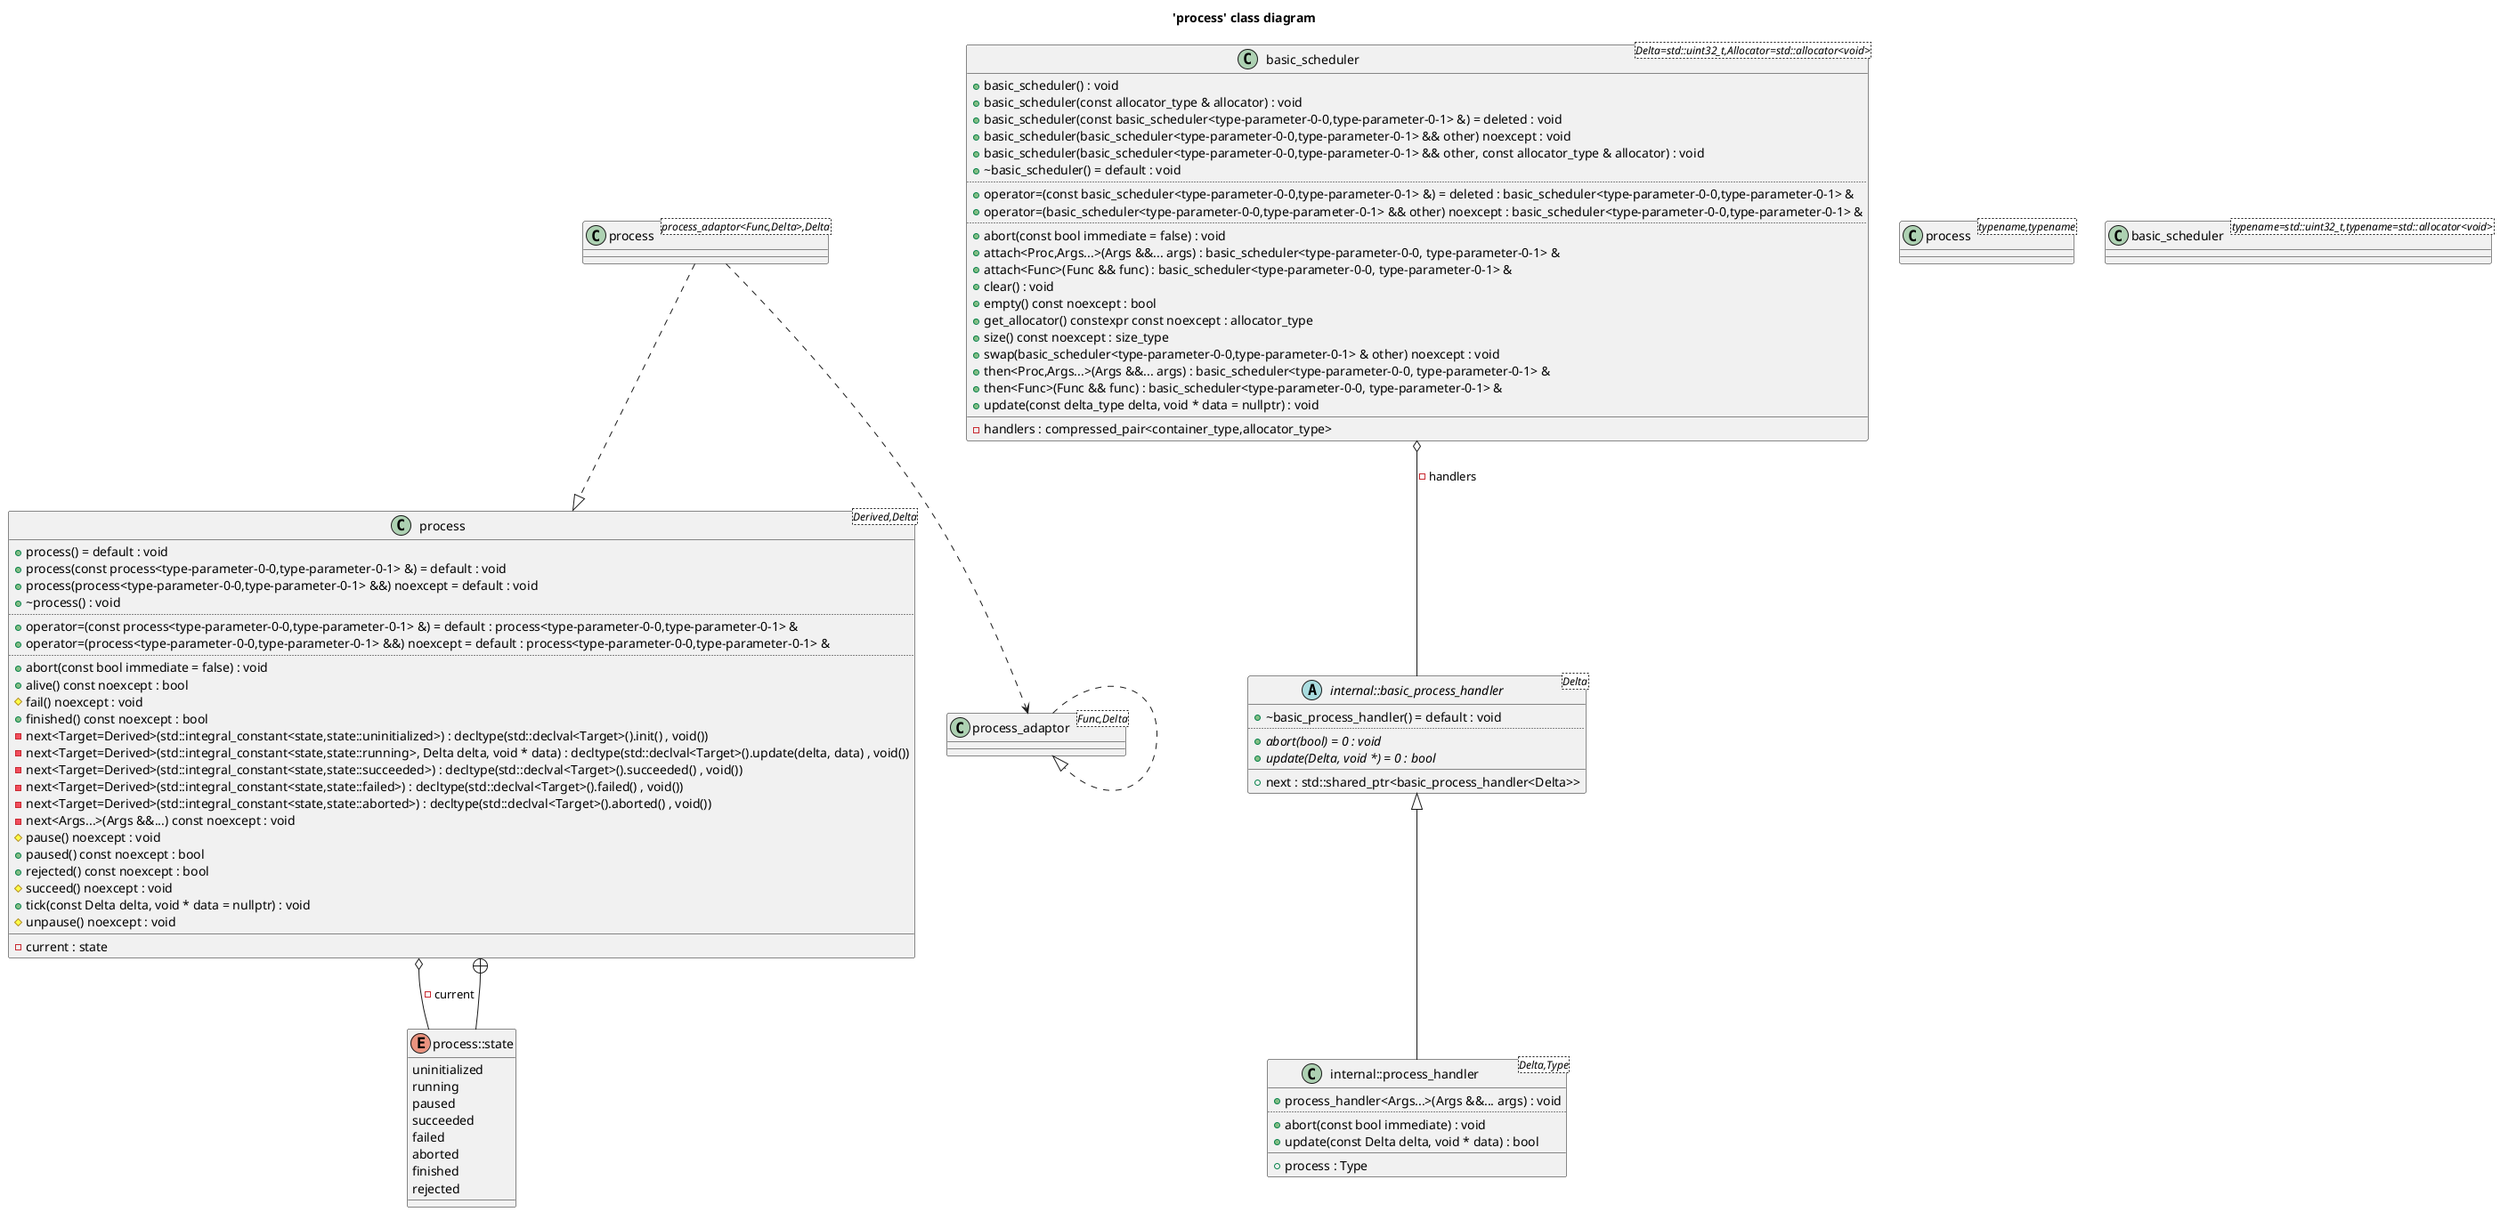 @startuml
title 'process' class diagram
class "process<Derived,Delta>" as C_0018001750142984279989
class C_0018001750142984279989 [[https://github.com/skypjack/entt/blob/4a2d1a8541228a90e02a873dba6a980506c42c03/src/entt/process/process.hpp#L71{process}]] {
+process() = default : void [[[https://github.com/skypjack/entt/blob/4a2d1a8541228a90e02a873dba6a980506c42c03/src/entt/process/process.hpp#L170{process}]]]
+process(const process<type-parameter-0-0,type-parameter-0-1> &) = default : void [[[https://github.com/skypjack/entt/blob/4a2d1a8541228a90e02a873dba6a980506c42c03/src/entt/process/process.hpp#L173{process}]]]
+process(process<type-parameter-0-0,type-parameter-0-1> &&) noexcept = default : void [[[https://github.com/skypjack/entt/blob/4a2d1a8541228a90e02a873dba6a980506c42c03/src/entt/process/process.hpp#L176{process}]]]
+~process() : void [[[https://github.com/skypjack/entt/blob/4a2d1a8541228a90e02a873dba6a980506c42c03/src/entt/process/process.hpp#L191{~process}]]]
..
+operator=(const process<type-parameter-0-0,type-parameter-0-1> &) = default : process<type-parameter-0-0,type-parameter-0-1> & [[[https://github.com/skypjack/entt/blob/4a2d1a8541228a90e02a873dba6a980506c42c03/src/entt/process/process.hpp#L182{operator=}]]]
+operator=(process<type-parameter-0-0,type-parameter-0-1> &&) noexcept = default : process<type-parameter-0-0,type-parameter-0-1> & [[[https://github.com/skypjack/entt/blob/4a2d1a8541228a90e02a873dba6a980506c42c03/src/entt/process/process.hpp#L188{operator=}]]]
..
+abort(const bool immediate = false) : void [[[https://github.com/skypjack/entt/blob/4a2d1a8541228a90e02a873dba6a980506c42c03/src/entt/process/process.hpp#L203{abort}]]]
+alive() const noexcept : bool [[[https://github.com/skypjack/entt/blob/4a2d1a8541228a90e02a873dba6a980506c42c03/src/entt/process/process.hpp#L217{alive}]]]
#fail() noexcept : void [[[https://github.com/skypjack/entt/blob/4a2d1a8541228a90e02a873dba6a980506c42c03/src/entt/process/process.hpp#L135{fail}]]]
+finished() const noexcept : bool [[[https://github.com/skypjack/entt/blob/4a2d1a8541228a90e02a873dba6a980506c42c03/src/entt/process/process.hpp#L225{finished}]]]
-next<Target=Derived>(std::integral_constant<state,state::uninitialized>) : decltype(std::declval<Target>().init() , void())
-next<Target=Derived>(std::integral_constant<state,state::running>, Delta delta, void * data) : decltype(std::declval<Target>().update(delta, data) , void())
-next<Target=Derived>(std::integral_constant<state,state::succeeded>) : decltype(std::declval<Target>().succeeded() , void())
-next<Target=Derived>(std::integral_constant<state,state::failed>) : decltype(std::declval<Target>().failed() , void())
-next<Target=Derived>(std::integral_constant<state,state::aborted>) : decltype(std::declval<Target>().aborted() , void())
-next<Args...>(Args &&...) const noexcept : void
#pause() noexcept : void [[[https://github.com/skypjack/entt/blob/4a2d1a8541228a90e02a873dba6a980506c42c03/src/entt/process/process.hpp#L147{pause}]]]
+paused() const noexcept : bool [[[https://github.com/skypjack/entt/blob/4a2d1a8541228a90e02a873dba6a980506c42c03/src/entt/process/process.hpp#L233{paused}]]]
+rejected() const noexcept : bool [[[https://github.com/skypjack/entt/blob/4a2d1a8541228a90e02a873dba6a980506c42c03/src/entt/process/process.hpp#L241{rejected}]]]
#succeed() noexcept : void [[[https://github.com/skypjack/entt/blob/4a2d1a8541228a90e02a873dba6a980506c42c03/src/entt/process/process.hpp#L123{succeed}]]]
+tick(const Delta delta, void * data = nullptr) : void [[[https://github.com/skypjack/entt/blob/4a2d1a8541228a90e02a873dba6a980506c42c03/src/entt/process/process.hpp#L250{tick}]]]
#unpause() noexcept : void [[[https://github.com/skypjack/entt/blob/4a2d1a8541228a90e02a873dba6a980506c42c03/src/entt/process/process.hpp#L159{unpause}]]]
__
-current : state [[[https://github.com/skypjack/entt/blob/4a2d1a8541228a90e02a873dba6a980506c42c03/src/entt/process/process.hpp#L285{current}]]]
}
enum "process::state" as C_0002917746718584045493
enum C_0002917746718584045493 [[https://github.com/skypjack/entt/blob/4a2d1a8541228a90e02a873dba6a980506c42c03/src/entt/process/process.hpp#L72{process::state}]] {
uninitialized
running
paused
succeeded
failed
aborted
finished
rejected
}
class "process_adaptor<Func,Delta>" as C_0007902543244082869685
class C_0007902543244082869685 [[https://github.com/skypjack/entt/blob/4a2d1a8541228a90e02a873dba6a980506c42c03/src/entt/process/process.hpp#L328{process_adaptor}]] {
__
}
class "process<process_adaptor<Func,Delta>,Delta>" as C_0013691076075093252349
class C_0013691076075093252349 [[https://github.com/skypjack/entt/blob/4a2d1a8541228a90e02a873dba6a980506c42c03/src/entt/process/process.hpp#L328{process}]] {
__
}
abstract "internal::basic_process_handler<Delta>" as C_0000079378394303088257
abstract C_0000079378394303088257 [[https://github.com/skypjack/entt/blob/4a2d1a8541228a90e02a873dba6a980506c42c03/src/entt/process/scheduler.hpp#L20{basic_process_handler}]] {
+~basic_process_handler() = default : void [[[https://github.com/skypjack/entt/blob/4a2d1a8541228a90e02a873dba6a980506c42c03/src/entt/process/scheduler.hpp#L21{~basic_process_handler}]]]
..
{abstract} +abort(bool) = 0 : void [[[https://github.com/skypjack/entt/blob/4a2d1a8541228a90e02a873dba6a980506c42c03/src/entt/process/scheduler.hpp#L24{abort}]]]
{abstract} +update(Delta, void *) = 0 : bool [[[https://github.com/skypjack/entt/blob/4a2d1a8541228a90e02a873dba6a980506c42c03/src/entt/process/scheduler.hpp#L23{update}]]]
__
+next : std::shared_ptr<basic_process_handler<Delta>> [[[https://github.com/skypjack/entt/blob/4a2d1a8541228a90e02a873dba6a980506c42c03/src/entt/process/scheduler.hpp#L27{next}]]]
}
class "internal::process_handler<Delta,Type>" as C_0003327253693836455337
class C_0003327253693836455337 [[https://github.com/skypjack/entt/blob/4a2d1a8541228a90e02a873dba6a980506c42c03/src/entt/process/scheduler.hpp#L31{process_handler}]] {
+process_handler<Args...>(Args &&... args) : void
..
+abort(const bool immediate) : void [[[https://github.com/skypjack/entt/blob/4a2d1a8541228a90e02a873dba6a980506c42c03/src/entt/process/scheduler.hpp#L44{abort}]]]
+update(const Delta delta, void * data) : bool [[[https://github.com/skypjack/entt/blob/4a2d1a8541228a90e02a873dba6a980506c42c03/src/entt/process/scheduler.hpp#L36{update}]]]
__
+process : Type [[[https://github.com/skypjack/entt/blob/4a2d1a8541228a90e02a873dba6a980506c42c03/src/entt/process/scheduler.hpp#L48{process}]]]
}
class "basic_scheduler<Delta=std::uint32_t,Allocator=std::allocator<void>>" as C_0014256786017402784757
class C_0014256786017402784757 [[https://github.com/skypjack/entt/blob/4a2d1a8541228a90e02a873dba6a980506c42c03/src/entt/process/scheduler.hpp#L82{basic_scheduler}]] {
+basic_scheduler() : void [[[https://github.com/skypjack/entt/blob/4a2d1a8541228a90e02a873dba6a980506c42c03/src/entt/process/scheduler.hpp#L102{basic_scheduler}]]]
+basic_scheduler(const allocator_type & allocator) : void [[[https://github.com/skypjack/entt/blob/4a2d1a8541228a90e02a873dba6a980506c42c03/src/entt/process/scheduler.hpp#L109{basic_scheduler}]]]
+basic_scheduler(const basic_scheduler<type-parameter-0-0,type-parameter-0-1> &) = deleted : void [[[https://github.com/skypjack/entt/blob/4a2d1a8541228a90e02a873dba6a980506c42c03/src/entt/process/scheduler.hpp#L113{basic_scheduler}]]]
+basic_scheduler(basic_scheduler<type-parameter-0-0,type-parameter-0-1> && other) noexcept : void [[[https://github.com/skypjack/entt/blob/4a2d1a8541228a90e02a873dba6a980506c42c03/src/entt/process/scheduler.hpp#L119{basic_scheduler}]]]
+basic_scheduler(basic_scheduler<type-parameter-0-0,type-parameter-0-1> && other, const allocator_type & allocator) : void [[[https://github.com/skypjack/entt/blob/4a2d1a8541228a90e02a873dba6a980506c42c03/src/entt/process/scheduler.hpp#L127{basic_scheduler}]]]
+~basic_scheduler() = default : void [[[https://github.com/skypjack/entt/blob/4a2d1a8541228a90e02a873dba6a980506c42c03/src/entt/process/scheduler.hpp#L133{~basic_scheduler}]]]
..
+operator=(const basic_scheduler<type-parameter-0-0,type-parameter-0-1> &) = deleted : basic_scheduler<type-parameter-0-0,type-parameter-0-1> & [[[https://github.com/skypjack/entt/blob/4a2d1a8541228a90e02a873dba6a980506c42c03/src/entt/process/scheduler.hpp#L139{operator=}]]]
+operator=(basic_scheduler<type-parameter-0-0,type-parameter-0-1> && other) noexcept : basic_scheduler<type-parameter-0-0,type-parameter-0-1> & [[[https://github.com/skypjack/entt/blob/4a2d1a8541228a90e02a873dba6a980506c42c03/src/entt/process/scheduler.hpp#L146{operator=}]]]
..
+abort(const bool immediate = false) : void [[[https://github.com/skypjack/entt/blob/4a2d1a8541228a90e02a873dba6a980506c42c03/src/entt/process/scheduler.hpp#L352{abort}]]]
+attach<Proc,Args...>(Args &&... args) : basic_scheduler<type-parameter-0-0, type-parameter-0-1> &
+attach<Func>(Func && func) : basic_scheduler<type-parameter-0-0, type-parameter-0-1> &
+clear() : void [[[https://github.com/skypjack/entt/blob/4a2d1a8541228a90e02a873dba6a980506c42c03/src/entt/process/scheduler.hpp#L191{clear}]]]
+empty() const noexcept : bool [[[https://github.com/skypjack/entt/blob/4a2d1a8541228a90e02a873dba6a980506c42c03/src/entt/process/scheduler.hpp#L181{empty}]]]
+get_allocator() constexpr const noexcept : allocator_type [[[https://github.com/skypjack/entt/blob/4a2d1a8541228a90e02a873dba6a980506c42c03/src/entt/process/scheduler.hpp#L165{get_allocator}]]]
+size() const noexcept : size_type [[[https://github.com/skypjack/entt/blob/4a2d1a8541228a90e02a873dba6a980506c42c03/src/entt/process/scheduler.hpp#L173{size}]]]
+swap(basic_scheduler<type-parameter-0-0,type-parameter-0-1> & other) noexcept : void [[[https://github.com/skypjack/entt/blob/4a2d1a8541228a90e02a873dba6a980506c42c03/src/entt/process/scheduler.hpp#L156{swap}]]]
+then<Proc,Args...>(Args &&... args) : basic_scheduler<type-parameter-0-0, type-parameter-0-1> &
+then<Func>(Func && func) : basic_scheduler<type-parameter-0-0, type-parameter-0-1> &
+update(const delta_type delta, void * data = nullptr) : void [[[https://github.com/skypjack/entt/blob/4a2d1a8541228a90e02a873dba6a980506c42c03/src/entt/process/scheduler.hpp#L326{update}]]]
__
-handlers : compressed_pair<container_type,allocator_type> [[[https://github.com/skypjack/entt/blob/4a2d1a8541228a90e02a873dba6a980506c42c03/src/entt/process/scheduler.hpp#L359{handlers}]]]
}
class "process<typename,typename>" as C_0005504757885219253508
class C_0005504757885219253508 [[https://github.com/skypjack/entt/blob/4a2d1a8541228a90e02a873dba6a980506c42c03/src/entt/process/fwd.hpp#L10{process}]] {
__
}
class "basic_scheduler<typename=std::uint32_t,typename=std::allocator<void>>" as C_0009647766250616183065
class C_0009647766250616183065 [[https://github.com/skypjack/entt/blob/4a2d1a8541228a90e02a873dba6a980506c42c03/src/entt/process/fwd.hpp#L13{basic_scheduler}]] {
__
}
C_0018001750142984279989 o-- C_0002917746718584045493 [[https://github.com/skypjack/entt/blob/4a2d1a8541228a90e02a873dba6a980506c42c03/src/entt/process/process.hpp#L285{current}]] : -current
C_0002917746718584045493 --+ C_0018001750142984279989
C_0007902543244082869685 ..|> C_0007902543244082869685
C_0013691076075093252349 ..> C_0007902543244082869685
C_0013691076075093252349 ..|> C_0018001750142984279989
C_0000079378394303088257 <|-- C_0003327253693836455337
C_0014256786017402784757 o-- C_0000079378394303088257 [[https://github.com/skypjack/entt/blob/4a2d1a8541228a90e02a873dba6a980506c42c03/src/entt/process/scheduler.hpp#L359{handlers}]] : -handlers

'Generated with clang-uml, version 0.6.0
'LLVM version Ubuntu clang version 19.1.1 (1ubuntu1)
@enduml

